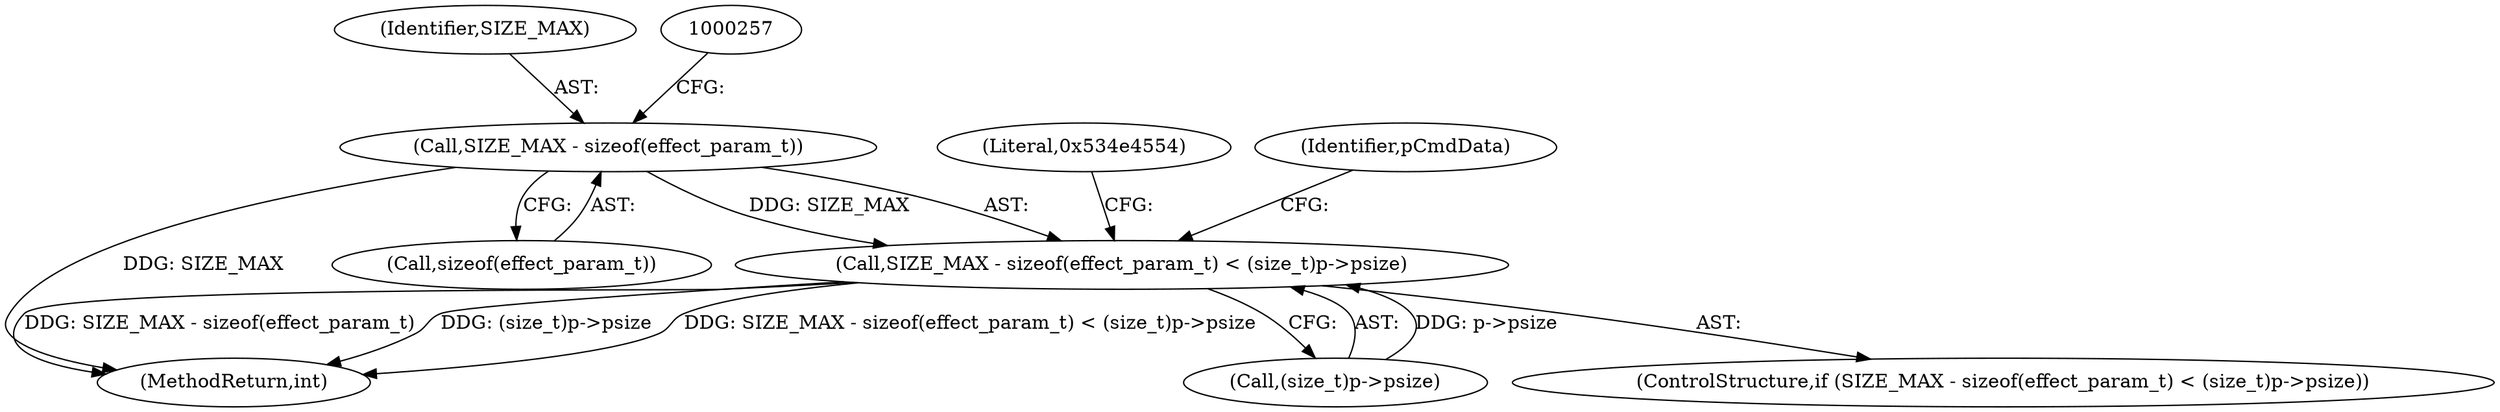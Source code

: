 digraph "0_Android_f490fc335772a9b14e78997486f4a572b0594c04_0@API" {
"1000252" [label="(Call,SIZE_MAX - sizeof(effect_param_t))"];
"1000251" [label="(Call,SIZE_MAX - sizeof(effect_param_t) < (size_t)p->psize)"];
"1000253" [label="(Identifier,SIZE_MAX)"];
"1000263" [label="(Literal,0x534e4554)"];
"1000254" [label="(Call,sizeof(effect_param_t))"];
"1000251" [label="(Call,SIZE_MAX - sizeof(effect_param_t) < (size_t)p->psize)"];
"1000688" [label="(MethodReturn,int)"];
"1000256" [label="(Call,(size_t)p->psize)"];
"1000250" [label="(ControlStructure,if (SIZE_MAX - sizeof(effect_param_t) < (size_t)p->psize))"];
"1000252" [label="(Call,SIZE_MAX - sizeof(effect_param_t))"];
"1000271" [label="(Identifier,pCmdData)"];
"1000252" -> "1000251"  [label="AST: "];
"1000252" -> "1000254"  [label="CFG: "];
"1000253" -> "1000252"  [label="AST: "];
"1000254" -> "1000252"  [label="AST: "];
"1000257" -> "1000252"  [label="CFG: "];
"1000252" -> "1000688"  [label="DDG: SIZE_MAX"];
"1000252" -> "1000251"  [label="DDG: SIZE_MAX"];
"1000251" -> "1000250"  [label="AST: "];
"1000251" -> "1000256"  [label="CFG: "];
"1000256" -> "1000251"  [label="AST: "];
"1000263" -> "1000251"  [label="CFG: "];
"1000271" -> "1000251"  [label="CFG: "];
"1000251" -> "1000688"  [label="DDG: SIZE_MAX - sizeof(effect_param_t) < (size_t)p->psize"];
"1000251" -> "1000688"  [label="DDG: SIZE_MAX - sizeof(effect_param_t)"];
"1000251" -> "1000688"  [label="DDG: (size_t)p->psize"];
"1000256" -> "1000251"  [label="DDG: p->psize"];
}
